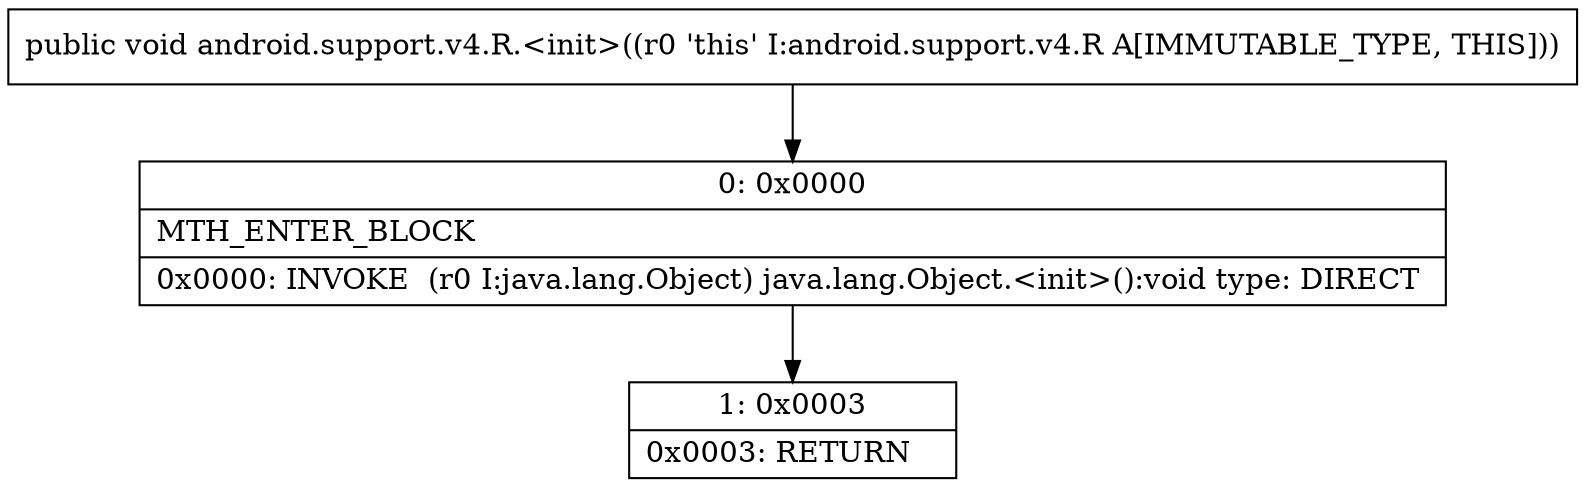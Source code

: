digraph "CFG forandroid.support.v4.R.\<init\>()V" {
Node_0 [shape=record,label="{0\:\ 0x0000|MTH_ENTER_BLOCK\l|0x0000: INVOKE  (r0 I:java.lang.Object) java.lang.Object.\<init\>():void type: DIRECT \l}"];
Node_1 [shape=record,label="{1\:\ 0x0003|0x0003: RETURN   \l}"];
MethodNode[shape=record,label="{public void android.support.v4.R.\<init\>((r0 'this' I:android.support.v4.R A[IMMUTABLE_TYPE, THIS])) }"];
MethodNode -> Node_0;
Node_0 -> Node_1;
}


